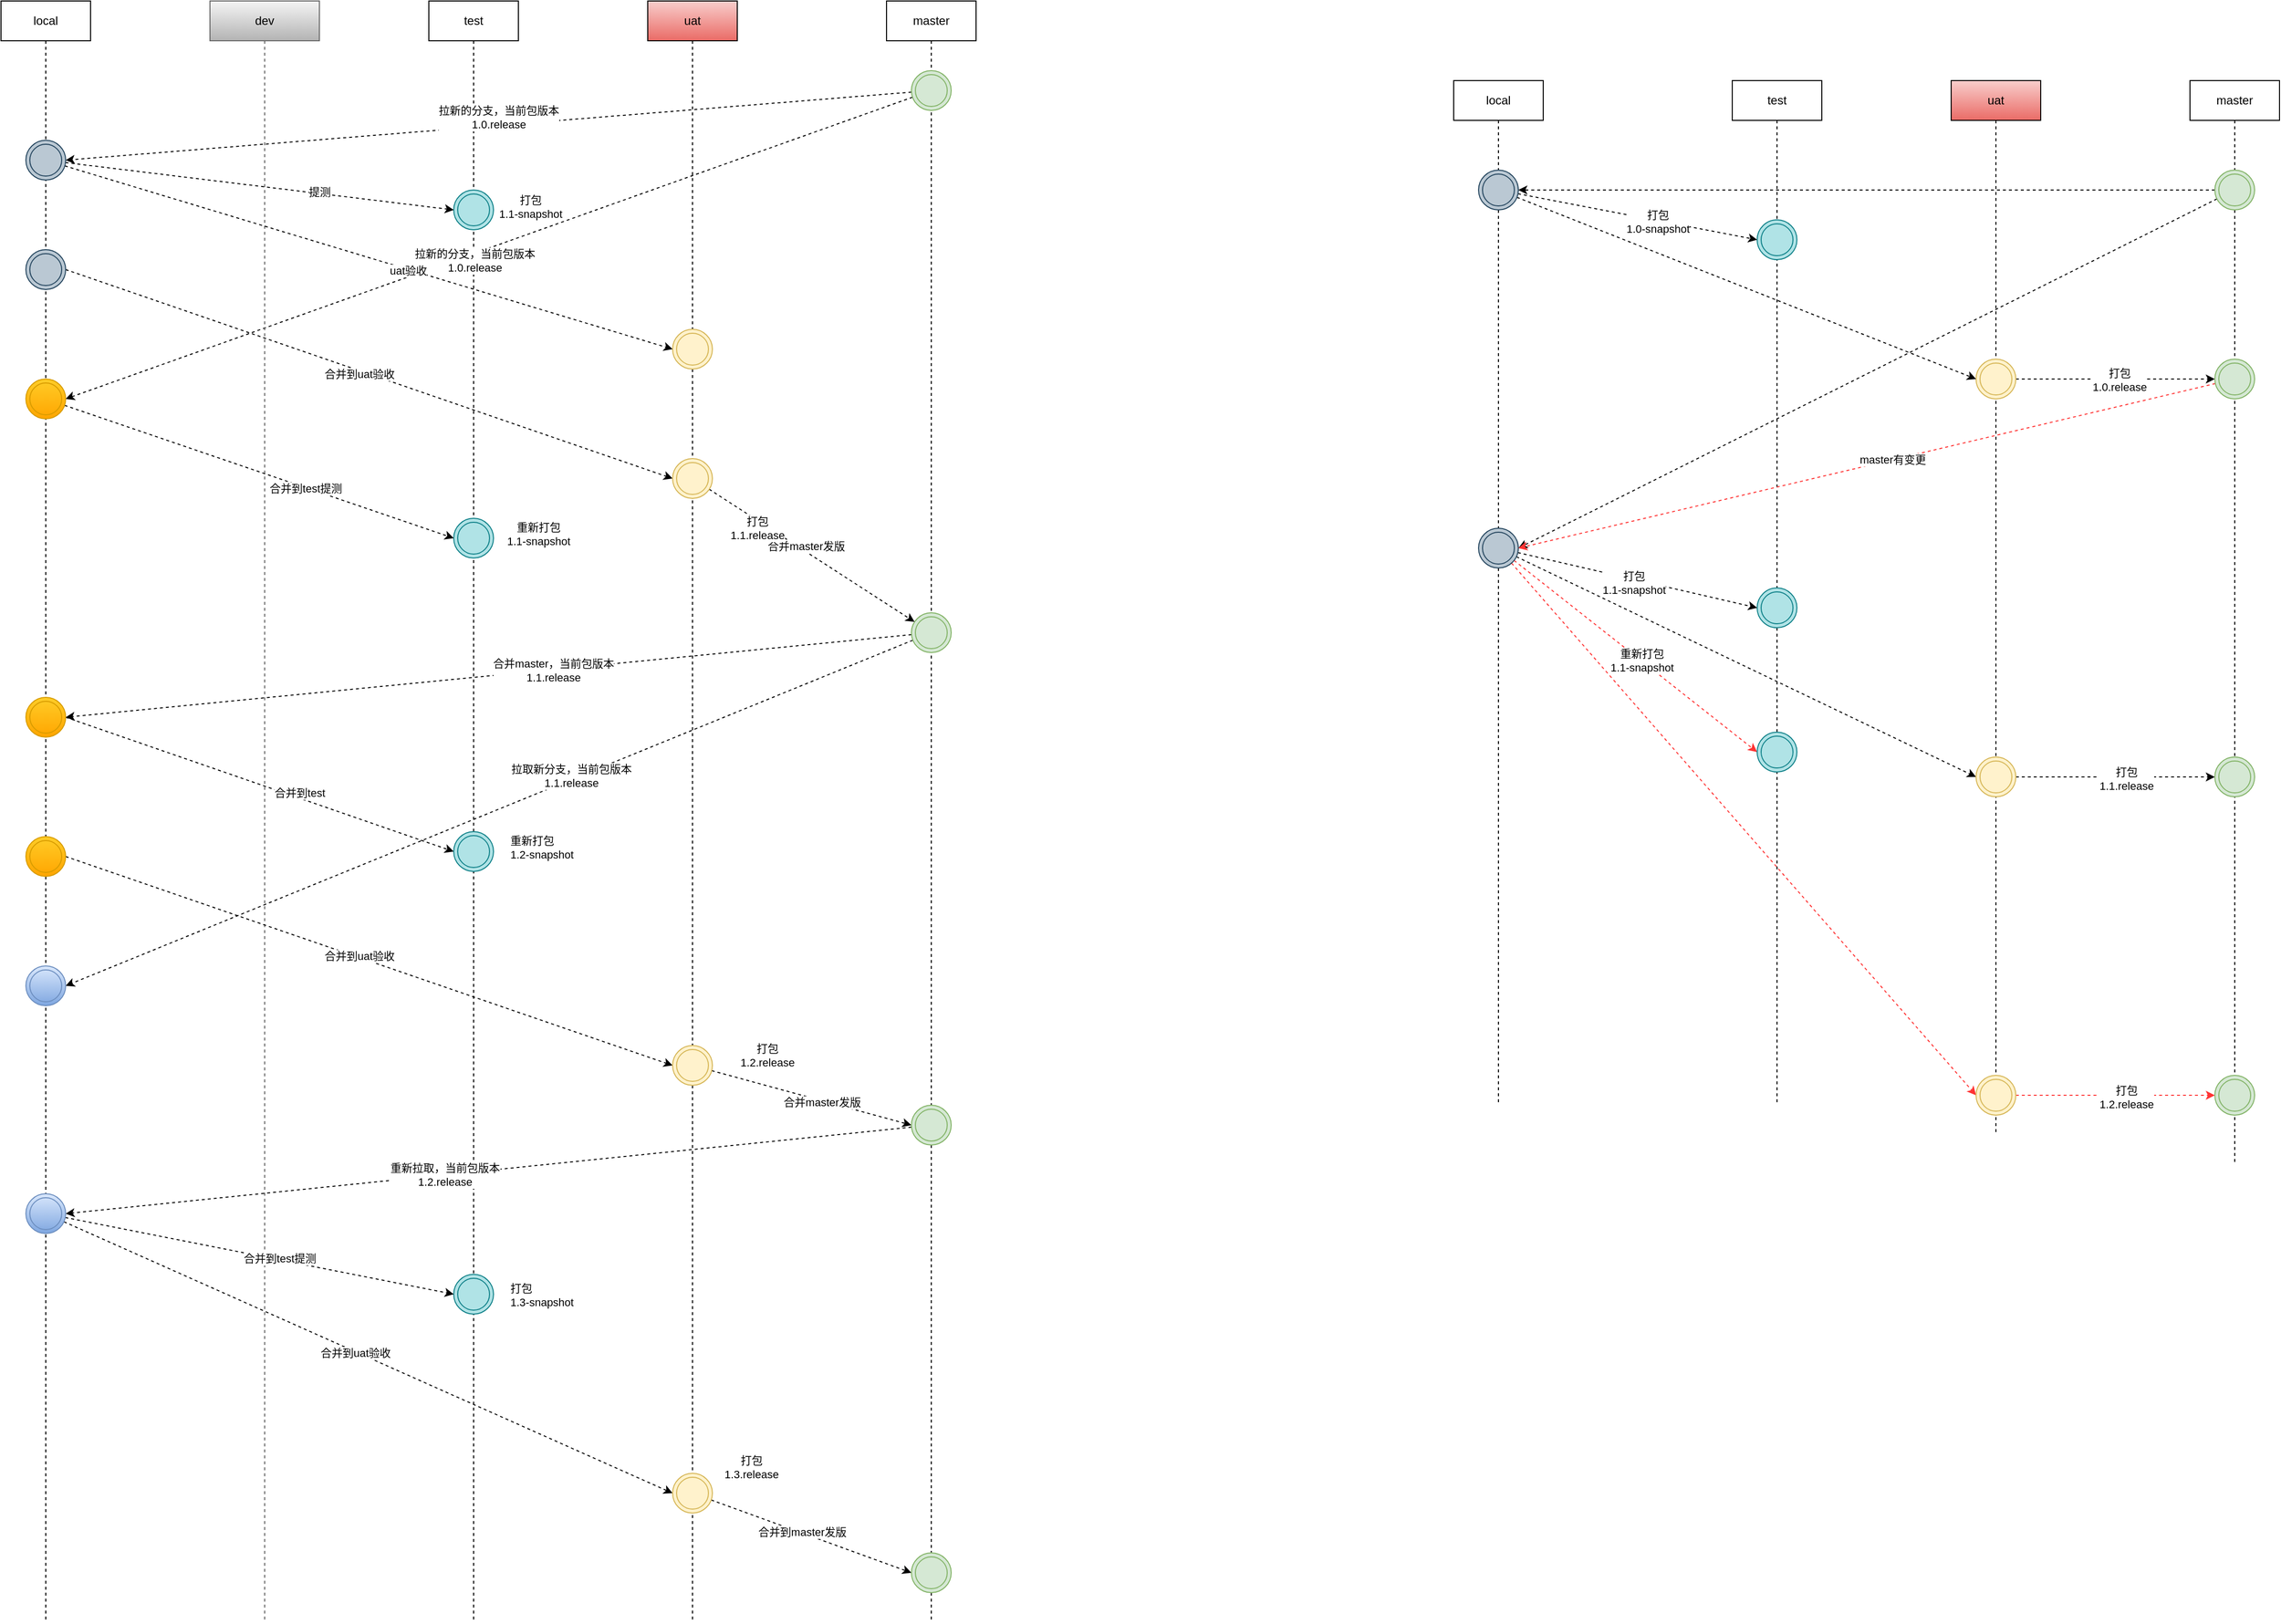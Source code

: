 <mxfile version="21.5.2" type="github">
  <diagram name="第 1 页" id="kWR0HwdJ2AVIR2OB0LP1">
    <mxGraphModel dx="2112" dy="1939" grid="1" gridSize="10" guides="1" tooltips="1" connect="1" arrows="1" fold="1" page="1" pageScale="1" pageWidth="827" pageHeight="1169" math="0" shadow="0">
      <root>
        <mxCell id="0" />
        <mxCell id="1" parent="0" />
        <mxCell id="gUCkD3Z5L_mQMOncsRFA-1" value="test" style="shape=umlLifeline;perimeter=lifelinePerimeter;whiteSpace=wrap;html=1;container=1;dropTarget=0;collapsible=0;recursiveResize=0;outlineConnect=0;portConstraint=eastwest;newEdgeStyle={&quot;edgeStyle&quot;:&quot;elbowEdgeStyle&quot;,&quot;elbow&quot;:&quot;vertical&quot;,&quot;curved&quot;:0,&quot;rounded&quot;:0};" vertex="1" parent="1">
          <mxGeometry x="50" y="-70" width="90" height="1630" as="geometry" />
        </mxCell>
        <mxCell id="gUCkD3Z5L_mQMOncsRFA-2" value="uat" style="shape=umlLifeline;perimeter=lifelinePerimeter;whiteSpace=wrap;html=1;container=1;dropTarget=0;collapsible=0;recursiveResize=0;outlineConnect=0;portConstraint=eastwest;newEdgeStyle={&quot;edgeStyle&quot;:&quot;elbowEdgeStyle&quot;,&quot;elbow&quot;:&quot;vertical&quot;,&quot;curved&quot;:0,&quot;rounded&quot;:0};fillColor=#f8cecc;gradientColor=#ea6b66;strokeColor=#000000;" vertex="1" parent="1">
          <mxGeometry x="270" y="-70" width="90" height="1630" as="geometry" />
        </mxCell>
        <mxCell id="gUCkD3Z5L_mQMOncsRFA-3" value="master" style="shape=umlLifeline;perimeter=lifelinePerimeter;whiteSpace=wrap;html=1;container=1;dropTarget=0;collapsible=0;recursiveResize=0;outlineConnect=0;portConstraint=eastwest;newEdgeStyle={&quot;edgeStyle&quot;:&quot;elbowEdgeStyle&quot;,&quot;elbow&quot;:&quot;vertical&quot;,&quot;curved&quot;:0,&quot;rounded&quot;:0};" vertex="1" parent="1">
          <mxGeometry x="510" y="-70" width="90" height="1630" as="geometry" />
        </mxCell>
        <mxCell id="gUCkD3Z5L_mQMOncsRFA-4" value="" style="ellipse;shape=doubleEllipse;whiteSpace=wrap;html=1;aspect=fixed;fillColor=#b0e3e6;strokeColor=#0e8088;" vertex="1" parent="1">
          <mxGeometry x="75" y="120" width="40" height="40" as="geometry" />
        </mxCell>
        <mxCell id="gUCkD3Z5L_mQMOncsRFA-5" value="" style="ellipse;shape=doubleEllipse;whiteSpace=wrap;html=1;aspect=fixed;fillColor=#fff2cc;strokeColor=#d6b656;" vertex="1" parent="1">
          <mxGeometry x="295" y="260" width="40" height="40" as="geometry" />
        </mxCell>
        <mxCell id="gUCkD3Z5L_mQMOncsRFA-10" style="rounded=0;orthogonalLoop=1;jettySize=auto;html=1;entryX=1;entryY=0.5;entryDx=0;entryDy=0;dashed=1;" edge="1" parent="1" source="gUCkD3Z5L_mQMOncsRFA-6" target="gUCkD3Z5L_mQMOncsRFA-20">
          <mxGeometry relative="1" as="geometry">
            <mxPoint x="-110" y="110" as="targetPoint" />
          </mxGeometry>
        </mxCell>
        <mxCell id="gUCkD3Z5L_mQMOncsRFA-136" value="拉新的分支，当前包版本&lt;br&gt;1.0.release" style="edgeLabel;html=1;align=center;verticalAlign=middle;resizable=0;points=[];" vertex="1" connectable="0" parent="gUCkD3Z5L_mQMOncsRFA-10">
          <mxGeometry x="-0.135" y="2" relative="1" as="geometry">
            <mxPoint x="-48" y="-6" as="offset" />
          </mxGeometry>
        </mxCell>
        <mxCell id="gUCkD3Z5L_mQMOncsRFA-12" style="rounded=0;orthogonalLoop=1;jettySize=auto;html=1;entryX=1;entryY=0.5;entryDx=0;entryDy=0;dashed=1;" edge="1" parent="1" source="gUCkD3Z5L_mQMOncsRFA-6" target="gUCkD3Z5L_mQMOncsRFA-21">
          <mxGeometry relative="1" as="geometry">
            <mxPoint x="-110" y="280" as="targetPoint" />
          </mxGeometry>
        </mxCell>
        <mxCell id="gUCkD3Z5L_mQMOncsRFA-150" value="拉新的分支，当前包版本&lt;br style=&quot;border-color: var(--border-color);&quot;&gt;1.0.release" style="edgeLabel;html=1;align=center;verticalAlign=middle;resizable=0;points=[];" vertex="1" connectable="0" parent="gUCkD3Z5L_mQMOncsRFA-12">
          <mxGeometry x="0.102" y="1" relative="1" as="geometry">
            <mxPoint x="28" y="-4" as="offset" />
          </mxGeometry>
        </mxCell>
        <mxCell id="gUCkD3Z5L_mQMOncsRFA-6" value="" style="ellipse;shape=doubleEllipse;whiteSpace=wrap;html=1;aspect=fixed;fillColor=#d5e8d4;strokeColor=#82b366;" vertex="1" parent="1">
          <mxGeometry x="535" width="40" height="40" as="geometry" />
        </mxCell>
        <mxCell id="gUCkD3Z5L_mQMOncsRFA-8" value="dev" style="shape=umlLifeline;perimeter=lifelinePerimeter;whiteSpace=wrap;html=1;container=1;dropTarget=0;collapsible=0;recursiveResize=0;outlineConnect=0;portConstraint=eastwest;newEdgeStyle={&quot;edgeStyle&quot;:&quot;elbowEdgeStyle&quot;,&quot;elbow&quot;:&quot;vertical&quot;,&quot;curved&quot;:0,&quot;rounded&quot;:0};fillColor=#f5f5f5;gradientColor=#b3b3b3;strokeColor=#666666;" vertex="1" parent="1">
          <mxGeometry x="-170" y="-70" width="110" height="1630" as="geometry" />
        </mxCell>
        <mxCell id="gUCkD3Z5L_mQMOncsRFA-14" value="" style="ellipse;shape=doubleEllipse;whiteSpace=wrap;html=1;aspect=fixed;fillColor=#b0e3e6;strokeColor=#0e8088;" vertex="1" parent="1">
          <mxGeometry x="75" y="450" width="40" height="40" as="geometry" />
        </mxCell>
        <mxCell id="gUCkD3Z5L_mQMOncsRFA-19" value="local" style="shape=umlLifeline;perimeter=lifelinePerimeter;whiteSpace=wrap;html=1;container=1;dropTarget=0;collapsible=0;recursiveResize=0;outlineConnect=0;portConstraint=eastwest;newEdgeStyle={&quot;edgeStyle&quot;:&quot;elbowEdgeStyle&quot;,&quot;elbow&quot;:&quot;vertical&quot;,&quot;curved&quot;:0,&quot;rounded&quot;:0};" vertex="1" parent="1">
          <mxGeometry x="-380" y="-70" width="90" height="1630" as="geometry" />
        </mxCell>
        <mxCell id="gUCkD3Z5L_mQMOncsRFA-23" style="rounded=0;orthogonalLoop=1;jettySize=auto;html=1;dashed=1;entryX=0;entryY=0.5;entryDx=0;entryDy=0;" edge="1" parent="1" source="gUCkD3Z5L_mQMOncsRFA-20" target="gUCkD3Z5L_mQMOncsRFA-4">
          <mxGeometry relative="1" as="geometry">
            <mxPoint x="-148.927" y="173.537" as="targetPoint" />
          </mxGeometry>
        </mxCell>
        <mxCell id="gUCkD3Z5L_mQMOncsRFA-135" value="提测" style="edgeLabel;html=1;align=center;verticalAlign=middle;resizable=0;points=[];" vertex="1" connectable="0" parent="gUCkD3Z5L_mQMOncsRFA-23">
          <mxGeometry x="0.3" y="2" relative="1" as="geometry">
            <mxPoint x="1" as="offset" />
          </mxGeometry>
        </mxCell>
        <mxCell id="gUCkD3Z5L_mQMOncsRFA-30" style="rounded=0;orthogonalLoop=1;jettySize=auto;html=1;entryX=0;entryY=0.5;entryDx=0;entryDy=0;dashed=1;" edge="1" parent="1" source="gUCkD3Z5L_mQMOncsRFA-20" target="gUCkD3Z5L_mQMOncsRFA-5">
          <mxGeometry relative="1" as="geometry" />
        </mxCell>
        <mxCell id="gUCkD3Z5L_mQMOncsRFA-134" value="uat验收" style="edgeLabel;html=1;align=center;verticalAlign=middle;resizable=0;points=[];" vertex="1" connectable="0" parent="gUCkD3Z5L_mQMOncsRFA-30">
          <mxGeometry x="0.13" y="-1" relative="1" as="geometry">
            <mxPoint as="offset" />
          </mxGeometry>
        </mxCell>
        <mxCell id="gUCkD3Z5L_mQMOncsRFA-114" style="rounded=0;orthogonalLoop=1;jettySize=auto;html=1;entryX=0;entryY=0.5;entryDx=0;entryDy=0;dashed=1;exitX=1;exitY=0.5;exitDx=0;exitDy=0;" edge="1" parent="1" source="gUCkD3Z5L_mQMOncsRFA-133" target="gUCkD3Z5L_mQMOncsRFA-113">
          <mxGeometry relative="1" as="geometry" />
        </mxCell>
        <mxCell id="gUCkD3Z5L_mQMOncsRFA-117" value="合并到uat验收" style="edgeLabel;html=1;align=center;verticalAlign=middle;resizable=0;points=[];" vertex="1" connectable="0" parent="gUCkD3Z5L_mQMOncsRFA-114">
          <mxGeometry x="-0.222" y="-1" relative="1" as="geometry">
            <mxPoint x="58" y="22" as="offset" />
          </mxGeometry>
        </mxCell>
        <mxCell id="gUCkD3Z5L_mQMOncsRFA-20" value="" style="ellipse;shape=doubleEllipse;whiteSpace=wrap;html=1;aspect=fixed;fillColor=#bac8d3;strokeColor=#23445d;" vertex="1" parent="1">
          <mxGeometry x="-355" y="70" width="40" height="40" as="geometry" />
        </mxCell>
        <mxCell id="gUCkD3Z5L_mQMOncsRFA-25" style="rounded=0;orthogonalLoop=1;jettySize=auto;html=1;entryX=0;entryY=0.5;entryDx=0;entryDy=0;dashed=1;" edge="1" parent="1" source="gUCkD3Z5L_mQMOncsRFA-21" target="gUCkD3Z5L_mQMOncsRFA-14">
          <mxGeometry relative="1" as="geometry">
            <mxPoint x="-150" y="685" as="targetPoint" />
          </mxGeometry>
        </mxCell>
        <mxCell id="gUCkD3Z5L_mQMOncsRFA-138" value="合并到test提测" style="edgeLabel;html=1;align=center;verticalAlign=middle;resizable=0;points=[];" vertex="1" connectable="0" parent="gUCkD3Z5L_mQMOncsRFA-25">
          <mxGeometry x="0.236" y="-1" relative="1" as="geometry">
            <mxPoint as="offset" />
          </mxGeometry>
        </mxCell>
        <mxCell id="gUCkD3Z5L_mQMOncsRFA-36" style="rounded=0;orthogonalLoop=1;jettySize=auto;html=1;entryX=0;entryY=0.5;entryDx=0;entryDy=0;dashed=1;exitX=1;exitY=0.5;exitDx=0;exitDy=0;strokeColor=#000000;" edge="1" parent="1" source="gUCkD3Z5L_mQMOncsRFA-140" target="gUCkD3Z5L_mQMOncsRFA-35">
          <mxGeometry relative="1" as="geometry" />
        </mxCell>
        <mxCell id="gUCkD3Z5L_mQMOncsRFA-131" value="合并到uat验收" style="edgeLabel;html=1;align=center;verticalAlign=middle;resizable=0;points=[];" vertex="1" connectable="0" parent="gUCkD3Z5L_mQMOncsRFA-36">
          <mxGeometry x="0.0" y="-4" relative="1" as="geometry">
            <mxPoint x="-9" y="-9" as="offset" />
          </mxGeometry>
        </mxCell>
        <mxCell id="gUCkD3Z5L_mQMOncsRFA-124" style="rounded=0;orthogonalLoop=1;jettySize=auto;html=1;entryX=0;entryY=0.5;entryDx=0;entryDy=0;dashed=1;strokeColor=#000000;exitX=1;exitY=0.5;exitDx=0;exitDy=0;" edge="1" parent="1" source="gUCkD3Z5L_mQMOncsRFA-132" target="gUCkD3Z5L_mQMOncsRFA-123">
          <mxGeometry relative="1" as="geometry" />
        </mxCell>
        <mxCell id="gUCkD3Z5L_mQMOncsRFA-139" value="合并到test" style="edgeLabel;html=1;align=center;verticalAlign=middle;resizable=0;points=[];" vertex="1" connectable="0" parent="gUCkD3Z5L_mQMOncsRFA-124">
          <mxGeometry x="0.245" y="-1" relative="1" as="geometry">
            <mxPoint x="-8" y="-9" as="offset" />
          </mxGeometry>
        </mxCell>
        <mxCell id="gUCkD3Z5L_mQMOncsRFA-21" value="" style="ellipse;shape=doubleEllipse;whiteSpace=wrap;html=1;aspect=fixed;fillColor=#ffcd28;strokeColor=#d79b00;gradientColor=#ffa500;" vertex="1" parent="1">
          <mxGeometry x="-355" y="310" width="40" height="40" as="geometry" />
        </mxCell>
        <mxCell id="gUCkD3Z5L_mQMOncsRFA-120" style="rounded=0;orthogonalLoop=1;jettySize=auto;html=1;entryX=1;entryY=0.5;entryDx=0;entryDy=0;dashed=1;" edge="1" parent="1" source="gUCkD3Z5L_mQMOncsRFA-32" target="gUCkD3Z5L_mQMOncsRFA-119">
          <mxGeometry relative="1" as="geometry" />
        </mxCell>
        <mxCell id="gUCkD3Z5L_mQMOncsRFA-141" value="拉取新分支，当前包版本&lt;br style=&quot;border-color: var(--border-color);&quot;&gt;1.1.release" style="edgeLabel;html=1;align=center;verticalAlign=middle;resizable=0;points=[];" vertex="1" connectable="0" parent="gUCkD3Z5L_mQMOncsRFA-120">
          <mxGeometry x="-0.195" y="-3" relative="1" as="geometry">
            <mxPoint y="-1" as="offset" />
          </mxGeometry>
        </mxCell>
        <mxCell id="gUCkD3Z5L_mQMOncsRFA-122" style="rounded=0;orthogonalLoop=1;jettySize=auto;html=1;entryX=1;entryY=0.5;entryDx=0;entryDy=0;dashed=1;strokeColor=#000000;" edge="1" parent="1" source="gUCkD3Z5L_mQMOncsRFA-32" target="gUCkD3Z5L_mQMOncsRFA-132">
          <mxGeometry relative="1" as="geometry" />
        </mxCell>
        <mxCell id="gUCkD3Z5L_mQMOncsRFA-137" value="合并master，当前包版本&lt;br&gt;1.1.release" style="edgeLabel;html=1;align=center;verticalAlign=middle;resizable=0;points=[];" vertex="1" connectable="0" parent="gUCkD3Z5L_mQMOncsRFA-122">
          <mxGeometry x="-0.152" y="1" relative="1" as="geometry">
            <mxPoint as="offset" />
          </mxGeometry>
        </mxCell>
        <mxCell id="gUCkD3Z5L_mQMOncsRFA-32" value="" style="ellipse;shape=doubleEllipse;whiteSpace=wrap;html=1;aspect=fixed;fillColor=#d5e8d4;strokeColor=#82b366;" vertex="1" parent="1">
          <mxGeometry x="535" y="545" width="40" height="40" as="geometry" />
        </mxCell>
        <mxCell id="gUCkD3Z5L_mQMOncsRFA-43" style="rounded=0;orthogonalLoop=1;jettySize=auto;html=1;entryX=0;entryY=0.5;entryDx=0;entryDy=0;dashed=1;" edge="1" parent="1" source="gUCkD3Z5L_mQMOncsRFA-35" target="gUCkD3Z5L_mQMOncsRFA-42">
          <mxGeometry relative="1" as="geometry" />
        </mxCell>
        <mxCell id="gUCkD3Z5L_mQMOncsRFA-44" value="合并master发版" style="edgeLabel;html=1;align=center;verticalAlign=middle;resizable=0;points=[];" vertex="1" connectable="0" parent="gUCkD3Z5L_mQMOncsRFA-43">
          <mxGeometry x="0.095" y="-2" relative="1" as="geometry">
            <mxPoint x="1" as="offset" />
          </mxGeometry>
        </mxCell>
        <mxCell id="gUCkD3Z5L_mQMOncsRFA-35" value="" style="ellipse;shape=doubleEllipse;whiteSpace=wrap;html=1;aspect=fixed;fillColor=#fff2cc;strokeColor=#d6b656;" vertex="1" parent="1">
          <mxGeometry x="295" y="980" width="40" height="40" as="geometry" />
        </mxCell>
        <mxCell id="gUCkD3Z5L_mQMOncsRFA-145" style="rounded=0;orthogonalLoop=1;jettySize=auto;html=1;entryX=1;entryY=0.5;entryDx=0;entryDy=0;dashed=1;" edge="1" parent="1" source="gUCkD3Z5L_mQMOncsRFA-42" target="gUCkD3Z5L_mQMOncsRFA-144">
          <mxGeometry relative="1" as="geometry" />
        </mxCell>
        <mxCell id="gUCkD3Z5L_mQMOncsRFA-146" value="重新拉取，当前包版本&lt;br&gt;1.2.release" style="edgeLabel;html=1;align=center;verticalAlign=middle;resizable=0;points=[];" vertex="1" connectable="0" parent="gUCkD3Z5L_mQMOncsRFA-145">
          <mxGeometry x="0.103" y="-1" relative="1" as="geometry">
            <mxPoint y="1" as="offset" />
          </mxGeometry>
        </mxCell>
        <mxCell id="gUCkD3Z5L_mQMOncsRFA-42" value="" style="ellipse;shape=doubleEllipse;whiteSpace=wrap;html=1;aspect=fixed;fillColor=#d5e8d4;strokeColor=#82b366;" vertex="1" parent="1">
          <mxGeometry x="535" y="1040" width="40" height="40" as="geometry" />
        </mxCell>
        <mxCell id="gUCkD3Z5L_mQMOncsRFA-49" value="test" style="shape=umlLifeline;perimeter=lifelinePerimeter;whiteSpace=wrap;html=1;container=1;dropTarget=0;collapsible=0;recursiveResize=0;outlineConnect=0;portConstraint=eastwest;newEdgeStyle={&quot;edgeStyle&quot;:&quot;elbowEdgeStyle&quot;,&quot;elbow&quot;:&quot;vertical&quot;,&quot;curved&quot;:0,&quot;rounded&quot;:0};" vertex="1" parent="1">
          <mxGeometry x="1360" y="10" width="90" height="1030" as="geometry" />
        </mxCell>
        <mxCell id="gUCkD3Z5L_mQMOncsRFA-50" value="uat" style="shape=umlLifeline;perimeter=lifelinePerimeter;whiteSpace=wrap;html=1;container=1;dropTarget=0;collapsible=0;recursiveResize=0;outlineConnect=0;portConstraint=eastwest;newEdgeStyle={&quot;edgeStyle&quot;:&quot;elbowEdgeStyle&quot;,&quot;elbow&quot;:&quot;vertical&quot;,&quot;curved&quot;:0,&quot;rounded&quot;:0};fillColor=#f8cecc;gradientColor=#ea6b66;strokeColor=#000000;" vertex="1" parent="1">
          <mxGeometry x="1580" y="10" width="90" height="1060" as="geometry" />
        </mxCell>
        <mxCell id="gUCkD3Z5L_mQMOncsRFA-51" value="master" style="shape=umlLifeline;perimeter=lifelinePerimeter;whiteSpace=wrap;html=1;container=1;dropTarget=0;collapsible=0;recursiveResize=0;outlineConnect=0;portConstraint=eastwest;newEdgeStyle={&quot;edgeStyle&quot;:&quot;elbowEdgeStyle&quot;,&quot;elbow&quot;:&quot;vertical&quot;,&quot;curved&quot;:0,&quot;rounded&quot;:0};" vertex="1" parent="1">
          <mxGeometry x="1820" y="10" width="90" height="1090" as="geometry" />
        </mxCell>
        <mxCell id="gUCkD3Z5L_mQMOncsRFA-52" value="" style="ellipse;shape=doubleEllipse;whiteSpace=wrap;html=1;aspect=fixed;fillColor=#b0e3e6;strokeColor=#0e8088;" vertex="1" parent="1">
          <mxGeometry x="1385" y="150" width="40" height="40" as="geometry" />
        </mxCell>
        <mxCell id="gUCkD3Z5L_mQMOncsRFA-53" style="rounded=0;orthogonalLoop=1;jettySize=auto;html=1;entryX=0;entryY=0.5;entryDx=0;entryDy=0;dashed=1;" edge="1" parent="1" source="gUCkD3Z5L_mQMOncsRFA-55" target="gUCkD3Z5L_mQMOncsRFA-73">
          <mxGeometry relative="1" as="geometry" />
        </mxCell>
        <mxCell id="gUCkD3Z5L_mQMOncsRFA-54" value="打包&lt;br&gt;1.0.release" style="edgeLabel;html=1;align=center;verticalAlign=middle;resizable=0;points=[];" vertex="1" connectable="0" parent="gUCkD3Z5L_mQMOncsRFA-53">
          <mxGeometry x="0.034" y="-1" relative="1" as="geometry">
            <mxPoint as="offset" />
          </mxGeometry>
        </mxCell>
        <mxCell id="gUCkD3Z5L_mQMOncsRFA-55" value="" style="ellipse;shape=doubleEllipse;whiteSpace=wrap;html=1;aspect=fixed;fillColor=#fff2cc;strokeColor=#d6b656;" vertex="1" parent="1">
          <mxGeometry x="1605" y="290" width="40" height="40" as="geometry" />
        </mxCell>
        <mxCell id="gUCkD3Z5L_mQMOncsRFA-56" style="rounded=0;orthogonalLoop=1;jettySize=auto;html=1;entryX=1;entryY=0.5;entryDx=0;entryDy=0;dashed=1;" edge="1" parent="1" source="gUCkD3Z5L_mQMOncsRFA-58" target="gUCkD3Z5L_mQMOncsRFA-65">
          <mxGeometry relative="1" as="geometry">
            <mxPoint x="1200" y="120" as="targetPoint" />
          </mxGeometry>
        </mxCell>
        <mxCell id="gUCkD3Z5L_mQMOncsRFA-57" style="rounded=0;orthogonalLoop=1;jettySize=auto;html=1;entryX=1;entryY=0.5;entryDx=0;entryDy=0;dashed=1;" edge="1" parent="1" source="gUCkD3Z5L_mQMOncsRFA-58" target="gUCkD3Z5L_mQMOncsRFA-70">
          <mxGeometry relative="1" as="geometry">
            <mxPoint x="1200" y="290" as="targetPoint" />
          </mxGeometry>
        </mxCell>
        <mxCell id="gUCkD3Z5L_mQMOncsRFA-58" value="" style="ellipse;shape=doubleEllipse;whiteSpace=wrap;html=1;aspect=fixed;fillColor=#d5e8d4;strokeColor=#82b366;" vertex="1" parent="1">
          <mxGeometry x="1845" y="100" width="40" height="40" as="geometry" />
        </mxCell>
        <mxCell id="gUCkD3Z5L_mQMOncsRFA-60" value="" style="ellipse;shape=doubleEllipse;whiteSpace=wrap;html=1;aspect=fixed;fillColor=#b0e3e6;strokeColor=#0e8088;" vertex="1" parent="1">
          <mxGeometry x="1385" y="520" width="40" height="40" as="geometry" />
        </mxCell>
        <mxCell id="gUCkD3Z5L_mQMOncsRFA-61" value="local" style="shape=umlLifeline;perimeter=lifelinePerimeter;whiteSpace=wrap;html=1;container=1;dropTarget=0;collapsible=0;recursiveResize=0;outlineConnect=0;portConstraint=eastwest;newEdgeStyle={&quot;edgeStyle&quot;:&quot;elbowEdgeStyle&quot;,&quot;elbow&quot;:&quot;vertical&quot;,&quot;curved&quot;:0,&quot;rounded&quot;:0};" vertex="1" parent="1">
          <mxGeometry x="1080" y="10" width="90" height="1030" as="geometry" />
        </mxCell>
        <mxCell id="gUCkD3Z5L_mQMOncsRFA-62" style="rounded=0;orthogonalLoop=1;jettySize=auto;html=1;dashed=1;entryX=0;entryY=0.5;entryDx=0;entryDy=0;" edge="1" parent="1" source="gUCkD3Z5L_mQMOncsRFA-65" target="gUCkD3Z5L_mQMOncsRFA-52">
          <mxGeometry relative="1" as="geometry">
            <mxPoint x="1161.073" y="183.537" as="targetPoint" />
          </mxGeometry>
        </mxCell>
        <mxCell id="gUCkD3Z5L_mQMOncsRFA-63" value="打包&lt;br style=&quot;border-color: var(--border-color);&quot;&gt;1.0-snapshot" style="edgeLabel;html=1;align=center;verticalAlign=middle;resizable=0;points=[];" vertex="1" connectable="0" parent="gUCkD3Z5L_mQMOncsRFA-62">
          <mxGeometry x="0.166" y="-1" relative="1" as="geometry">
            <mxPoint as="offset" />
          </mxGeometry>
        </mxCell>
        <mxCell id="gUCkD3Z5L_mQMOncsRFA-64" style="rounded=0;orthogonalLoop=1;jettySize=auto;html=1;entryX=0;entryY=0.5;entryDx=0;entryDy=0;dashed=1;" edge="1" parent="1" source="gUCkD3Z5L_mQMOncsRFA-65" target="gUCkD3Z5L_mQMOncsRFA-55">
          <mxGeometry relative="1" as="geometry" />
        </mxCell>
        <mxCell id="gUCkD3Z5L_mQMOncsRFA-65" value="" style="ellipse;shape=doubleEllipse;whiteSpace=wrap;html=1;aspect=fixed;fillColor=#bac8d3;strokeColor=#23445d;" vertex="1" parent="1">
          <mxGeometry x="1105" y="100" width="40" height="40" as="geometry" />
        </mxCell>
        <mxCell id="gUCkD3Z5L_mQMOncsRFA-66" style="rounded=0;orthogonalLoop=1;jettySize=auto;html=1;entryX=0;entryY=0.5;entryDx=0;entryDy=0;dashed=1;" edge="1" parent="1" source="gUCkD3Z5L_mQMOncsRFA-70" target="gUCkD3Z5L_mQMOncsRFA-60">
          <mxGeometry relative="1" as="geometry">
            <mxPoint x="1160" y="570" as="targetPoint" />
          </mxGeometry>
        </mxCell>
        <mxCell id="gUCkD3Z5L_mQMOncsRFA-67" value="打包&lt;br&gt;1.1-snapshot" style="edgeLabel;html=1;align=center;verticalAlign=middle;resizable=0;points=[];" vertex="1" connectable="0" parent="gUCkD3Z5L_mQMOncsRFA-66">
          <mxGeometry x="0.059" y="-1" relative="1" as="geometry">
            <mxPoint x="-11" as="offset" />
          </mxGeometry>
        </mxCell>
        <mxCell id="gUCkD3Z5L_mQMOncsRFA-68" style="rounded=0;orthogonalLoop=1;jettySize=auto;html=1;entryX=0;entryY=0.5;entryDx=0;entryDy=0;dashed=1;" edge="1" parent="1" source="gUCkD3Z5L_mQMOncsRFA-70" target="gUCkD3Z5L_mQMOncsRFA-76">
          <mxGeometry relative="1" as="geometry" />
        </mxCell>
        <mxCell id="gUCkD3Z5L_mQMOncsRFA-69" style="rounded=0;orthogonalLoop=1;jettySize=auto;html=1;entryX=0;entryY=0.5;entryDx=0;entryDy=0;strokeColor=#FF3333;dashed=1;" edge="1" parent="1" source="gUCkD3Z5L_mQMOncsRFA-70" target="gUCkD3Z5L_mQMOncsRFA-78">
          <mxGeometry relative="1" as="geometry" />
        </mxCell>
        <mxCell id="gUCkD3Z5L_mQMOncsRFA-82" value="重新打包&lt;br style=&quot;border-color: var(--border-color);&quot;&gt;1.1-snapshot" style="edgeLabel;html=1;align=center;verticalAlign=middle;resizable=0;points=[];" vertex="1" connectable="0" parent="gUCkD3Z5L_mQMOncsRFA-69">
          <mxGeometry x="0.044" relative="1" as="geometry">
            <mxPoint as="offset" />
          </mxGeometry>
        </mxCell>
        <mxCell id="gUCkD3Z5L_mQMOncsRFA-86" style="rounded=0;orthogonalLoop=1;jettySize=auto;html=1;entryX=0;entryY=0.5;entryDx=0;entryDy=0;dashed=1;strokeColor=#FF3333;" edge="1" parent="1" source="gUCkD3Z5L_mQMOncsRFA-70" target="gUCkD3Z5L_mQMOncsRFA-85">
          <mxGeometry relative="1" as="geometry" />
        </mxCell>
        <mxCell id="gUCkD3Z5L_mQMOncsRFA-70" value="" style="ellipse;shape=doubleEllipse;whiteSpace=wrap;html=1;aspect=fixed;fillColor=#bac8d3;strokeColor=#23445d;" vertex="1" parent="1">
          <mxGeometry x="1105" y="460" width="40" height="40" as="geometry" />
        </mxCell>
        <mxCell id="gUCkD3Z5L_mQMOncsRFA-71" style="rounded=0;orthogonalLoop=1;jettySize=auto;html=1;entryX=1;entryY=0.5;entryDx=0;entryDy=0;dashed=1;fillColor=#f8cecc;gradientColor=#ea6b66;strokeColor=#FF3333;strokeWidth=1;" edge="1" parent="1" source="gUCkD3Z5L_mQMOncsRFA-73" target="gUCkD3Z5L_mQMOncsRFA-70">
          <mxGeometry relative="1" as="geometry" />
        </mxCell>
        <mxCell id="gUCkD3Z5L_mQMOncsRFA-72" value="master有变更" style="edgeLabel;html=1;align=center;verticalAlign=middle;resizable=0;points=[];" vertex="1" connectable="0" parent="gUCkD3Z5L_mQMOncsRFA-71">
          <mxGeometry x="-0.074" relative="1" as="geometry">
            <mxPoint as="offset" />
          </mxGeometry>
        </mxCell>
        <mxCell id="gUCkD3Z5L_mQMOncsRFA-73" value="" style="ellipse;shape=doubleEllipse;whiteSpace=wrap;html=1;aspect=fixed;fillColor=#d5e8d4;strokeColor=#82b366;" vertex="1" parent="1">
          <mxGeometry x="1845" y="290" width="40" height="40" as="geometry" />
        </mxCell>
        <mxCell id="gUCkD3Z5L_mQMOncsRFA-74" style="rounded=0;orthogonalLoop=1;jettySize=auto;html=1;entryX=0;entryY=0.5;entryDx=0;entryDy=0;dashed=1;" edge="1" parent="1" source="gUCkD3Z5L_mQMOncsRFA-76" target="gUCkD3Z5L_mQMOncsRFA-77">
          <mxGeometry relative="1" as="geometry" />
        </mxCell>
        <mxCell id="gUCkD3Z5L_mQMOncsRFA-75" value="打包&lt;br style=&quot;border-color: var(--border-color);&quot;&gt;1.1.release" style="edgeLabel;html=1;align=center;verticalAlign=middle;resizable=0;points=[];" vertex="1" connectable="0" parent="gUCkD3Z5L_mQMOncsRFA-74">
          <mxGeometry x="0.095" y="-2" relative="1" as="geometry">
            <mxPoint x="1" as="offset" />
          </mxGeometry>
        </mxCell>
        <mxCell id="gUCkD3Z5L_mQMOncsRFA-76" value="" style="ellipse;shape=doubleEllipse;whiteSpace=wrap;html=1;aspect=fixed;fillColor=#fff2cc;strokeColor=#d6b656;" vertex="1" parent="1">
          <mxGeometry x="1605" y="690" width="40" height="40" as="geometry" />
        </mxCell>
        <mxCell id="gUCkD3Z5L_mQMOncsRFA-77" value="" style="ellipse;shape=doubleEllipse;whiteSpace=wrap;html=1;aspect=fixed;fillColor=#d5e8d4;strokeColor=#82b366;" vertex="1" parent="1">
          <mxGeometry x="1845" y="690" width="40" height="40" as="geometry" />
        </mxCell>
        <mxCell id="gUCkD3Z5L_mQMOncsRFA-78" value="" style="ellipse;shape=doubleEllipse;whiteSpace=wrap;html=1;aspect=fixed;fillColor=#b0e3e6;strokeColor=#0e8088;" vertex="1" parent="1">
          <mxGeometry x="1385" y="665" width="40" height="40" as="geometry" />
        </mxCell>
        <mxCell id="gUCkD3Z5L_mQMOncsRFA-88" style="rounded=0;orthogonalLoop=1;jettySize=auto;html=1;strokeColor=#FF3333;dashed=1;" edge="1" parent="1" source="gUCkD3Z5L_mQMOncsRFA-85" target="gUCkD3Z5L_mQMOncsRFA-87">
          <mxGeometry relative="1" as="geometry" />
        </mxCell>
        <mxCell id="gUCkD3Z5L_mQMOncsRFA-89" value="打包&lt;br style=&quot;border-color: var(--border-color);&quot;&gt;1.2.release" style="edgeLabel;html=1;align=center;verticalAlign=middle;resizable=0;points=[];" vertex="1" connectable="0" parent="gUCkD3Z5L_mQMOncsRFA-88">
          <mxGeometry x="0.11" y="-2" relative="1" as="geometry">
            <mxPoint as="offset" />
          </mxGeometry>
        </mxCell>
        <mxCell id="gUCkD3Z5L_mQMOncsRFA-85" value="" style="ellipse;shape=doubleEllipse;whiteSpace=wrap;html=1;aspect=fixed;fillColor=#fff2cc;strokeColor=#d6b656;" vertex="1" parent="1">
          <mxGeometry x="1605" y="1010" width="40" height="40" as="geometry" />
        </mxCell>
        <mxCell id="gUCkD3Z5L_mQMOncsRFA-87" value="" style="ellipse;shape=doubleEllipse;whiteSpace=wrap;html=1;aspect=fixed;fillColor=#d5e8d4;strokeColor=#82b366;" vertex="1" parent="1">
          <mxGeometry x="1845" y="1010" width="40" height="40" as="geometry" />
        </mxCell>
        <mxCell id="gUCkD3Z5L_mQMOncsRFA-90" value="重新打包&lt;br style=&quot;border-color: var(--border-color);&quot;&gt;1.1-snapshot" style="edgeLabel;html=1;align=center;verticalAlign=middle;resizable=0;points=[];" vertex="1" connectable="0" parent="1">
          <mxGeometry x="170.004" y="460.002" as="geometry">
            <mxPoint x="-10" y="6" as="offset" />
          </mxGeometry>
        </mxCell>
        <mxCell id="gUCkD3Z5L_mQMOncsRFA-100" value="打包&lt;br&gt;1.1-snapshot" style="edgeLabel;html=1;align=center;verticalAlign=middle;resizable=0;points=[];" vertex="1" connectable="0" parent="1">
          <mxGeometry x="160.0" y="160.004" as="geometry">
            <mxPoint x="-8" y="-23" as="offset" />
          </mxGeometry>
        </mxCell>
        <mxCell id="gUCkD3Z5L_mQMOncsRFA-115" style="rounded=0;orthogonalLoop=1;jettySize=auto;html=1;dashed=1;" edge="1" parent="1" source="gUCkD3Z5L_mQMOncsRFA-113" target="gUCkD3Z5L_mQMOncsRFA-32">
          <mxGeometry relative="1" as="geometry" />
        </mxCell>
        <mxCell id="gUCkD3Z5L_mQMOncsRFA-116" value="合并master发版" style="edgeLabel;html=1;align=center;verticalAlign=middle;resizable=0;points=[];" vertex="1" connectable="0" parent="gUCkD3Z5L_mQMOncsRFA-115">
          <mxGeometry x="-0.087" y="5" relative="1" as="geometry">
            <mxPoint as="offset" />
          </mxGeometry>
        </mxCell>
        <mxCell id="gUCkD3Z5L_mQMOncsRFA-113" value="" style="ellipse;shape=doubleEllipse;whiteSpace=wrap;html=1;aspect=fixed;fillColor=#fff2cc;strokeColor=#d6b656;" vertex="1" parent="1">
          <mxGeometry x="295" y="390" width="40" height="40" as="geometry" />
        </mxCell>
        <mxCell id="gUCkD3Z5L_mQMOncsRFA-119" value="" style="ellipse;shape=doubleEllipse;whiteSpace=wrap;html=1;aspect=fixed;fillColor=#dae8fc;strokeColor=#6c8ebf;gradientColor=#7ea6e0;" vertex="1" parent="1">
          <mxGeometry x="-355" y="900" width="40" height="40" as="geometry" />
        </mxCell>
        <mxCell id="gUCkD3Z5L_mQMOncsRFA-123" value="" style="ellipse;shape=doubleEllipse;whiteSpace=wrap;html=1;aspect=fixed;fillColor=#b0e3e6;strokeColor=#0e8088;" vertex="1" parent="1">
          <mxGeometry x="75" y="765" width="40" height="40" as="geometry" />
        </mxCell>
        <mxCell id="gUCkD3Z5L_mQMOncsRFA-126" value="&lt;span style=&quot;color: rgb(0, 0, 0); font-family: Helvetica; font-size: 11px; font-style: normal; font-variant-ligatures: normal; font-variant-caps: normal; font-weight: 400; letter-spacing: normal; orphans: 2; text-align: center; text-indent: 0px; text-transform: none; widows: 2; word-spacing: 0px; -webkit-text-stroke-width: 0px; background-color: rgb(255, 255, 255); text-decoration-thickness: initial; text-decoration-style: initial; text-decoration-color: initial; float: none; display: inline !important;&quot;&gt;重新打包&lt;/span&gt;&lt;br style=&quot;border-color: var(--border-color); color: rgb(0, 0, 0); font-family: Helvetica; font-size: 11px; font-style: normal; font-variant-ligatures: normal; font-variant-caps: normal; font-weight: 400; letter-spacing: normal; orphans: 2; text-align: center; text-indent: 0px; text-transform: none; widows: 2; word-spacing: 0px; -webkit-text-stroke-width: 0px; text-decoration-thickness: initial; text-decoration-style: initial; text-decoration-color: initial;&quot;&gt;&lt;span style=&quot;color: rgb(0, 0, 0); font-family: Helvetica; font-size: 11px; font-style: normal; font-variant-ligatures: normal; font-variant-caps: normal; font-weight: 400; letter-spacing: normal; orphans: 2; text-align: center; text-indent: 0px; text-transform: none; widows: 2; word-spacing: 0px; -webkit-text-stroke-width: 0px; background-color: rgb(255, 255, 255); text-decoration-thickness: initial; text-decoration-style: initial; text-decoration-color: initial; float: none; display: inline !important;&quot;&gt;1.2-snapshot&lt;/span&gt;" style="text;whiteSpace=wrap;html=1;" vertex="1" parent="1">
          <mxGeometry x="130" y="760" width="100" height="50" as="geometry" />
        </mxCell>
        <mxCell id="gUCkD3Z5L_mQMOncsRFA-128" value="" style="ellipse;shape=doubleEllipse;whiteSpace=wrap;html=1;aspect=fixed;fillColor=#b0e3e6;strokeColor=#0e8088;" vertex="1" parent="1">
          <mxGeometry x="75" y="1210" width="40" height="40" as="geometry" />
        </mxCell>
        <mxCell id="gUCkD3Z5L_mQMOncsRFA-130" value="&lt;span style=&quot;color: rgb(0, 0, 0); font-family: Helvetica; font-size: 11px; font-style: normal; font-variant-ligatures: normal; font-variant-caps: normal; font-weight: 400; letter-spacing: normal; orphans: 2; text-align: center; text-indent: 0px; text-transform: none; widows: 2; word-spacing: 0px; -webkit-text-stroke-width: 0px; background-color: rgb(255, 255, 255); text-decoration-thickness: initial; text-decoration-style: initial; text-decoration-color: initial; float: none; display: inline !important;&quot;&gt;打包&lt;/span&gt;&lt;br style=&quot;border-color: var(--border-color); color: rgb(0, 0, 0); font-family: Helvetica; font-size: 11px; font-style: normal; font-variant-ligatures: normal; font-variant-caps: normal; font-weight: 400; letter-spacing: normal; orphans: 2; text-align: center; text-indent: 0px; text-transform: none; widows: 2; word-spacing: 0px; -webkit-text-stroke-width: 0px; text-decoration-thickness: initial; text-decoration-style: initial; text-decoration-color: initial;&quot;&gt;&lt;span style=&quot;color: rgb(0, 0, 0); font-family: Helvetica; font-size: 11px; font-style: normal; font-variant-ligatures: normal; font-variant-caps: normal; font-weight: 400; letter-spacing: normal; orphans: 2; text-align: center; text-indent: 0px; text-transform: none; widows: 2; word-spacing: 0px; -webkit-text-stroke-width: 0px; background-color: rgb(255, 255, 255); text-decoration-thickness: initial; text-decoration-style: initial; text-decoration-color: initial; float: none; display: inline !important;&quot;&gt;1.3-snapshot&lt;/span&gt;" style="text;whiteSpace=wrap;html=1;" vertex="1" parent="1">
          <mxGeometry x="130" y="1210" width="100" height="50" as="geometry" />
        </mxCell>
        <mxCell id="gUCkD3Z5L_mQMOncsRFA-132" value="" style="ellipse;shape=doubleEllipse;whiteSpace=wrap;html=1;aspect=fixed;fillColor=#ffcd28;strokeColor=#d79b00;gradientColor=#ffa500;" vertex="1" parent="1">
          <mxGeometry x="-355" y="630" width="40" height="40" as="geometry" />
        </mxCell>
        <mxCell id="gUCkD3Z5L_mQMOncsRFA-133" value="" style="ellipse;shape=doubleEllipse;whiteSpace=wrap;html=1;aspect=fixed;fillColor=#bac8d3;strokeColor=#23445d;" vertex="1" parent="1">
          <mxGeometry x="-355" y="180" width="40" height="40" as="geometry" />
        </mxCell>
        <mxCell id="gUCkD3Z5L_mQMOncsRFA-140" value="" style="ellipse;shape=doubleEllipse;whiteSpace=wrap;html=1;aspect=fixed;fillColor=#ffcd28;strokeColor=#d79b00;gradientColor=#ffa500;" vertex="1" parent="1">
          <mxGeometry x="-355" y="770" width="40" height="40" as="geometry" />
        </mxCell>
        <mxCell id="gUCkD3Z5L_mQMOncsRFA-142" value="打包&lt;br style=&quot;border-color: var(--border-color); background-color: rgb(251, 251, 251);&quot;&gt;1.1.release" style="edgeLabel;html=1;align=center;verticalAlign=middle;resizable=0;points=[];" vertex="1" connectable="0" parent="1">
          <mxGeometry x="380.0" y="460.001" as="geometry" />
        </mxCell>
        <mxCell id="gUCkD3Z5L_mQMOncsRFA-143" value="打包&lt;br&gt;1.2.release" style="edgeLabel;html=1;align=center;verticalAlign=middle;resizable=0;points=[];" vertex="1" connectable="0" parent="1">
          <mxGeometry x="389.996" y="989.999" as="geometry" />
        </mxCell>
        <mxCell id="gUCkD3Z5L_mQMOncsRFA-148" style="rounded=0;orthogonalLoop=1;jettySize=auto;html=1;entryX=0;entryY=0.5;entryDx=0;entryDy=0;dashed=1;" edge="1" parent="1" source="gUCkD3Z5L_mQMOncsRFA-144" target="gUCkD3Z5L_mQMOncsRFA-128">
          <mxGeometry relative="1" as="geometry" />
        </mxCell>
        <mxCell id="gUCkD3Z5L_mQMOncsRFA-149" value="合并到test提测" style="edgeLabel;html=1;align=center;verticalAlign=middle;resizable=0;points=[];" vertex="1" connectable="0" parent="gUCkD3Z5L_mQMOncsRFA-148">
          <mxGeometry x="0.102" y="1" relative="1" as="geometry">
            <mxPoint y="-1" as="offset" />
          </mxGeometry>
        </mxCell>
        <mxCell id="gUCkD3Z5L_mQMOncsRFA-156" style="rounded=0;orthogonalLoop=1;jettySize=auto;html=1;entryX=0;entryY=0.5;entryDx=0;entryDy=0;dashed=1;" edge="1" parent="1" source="gUCkD3Z5L_mQMOncsRFA-144" target="gUCkD3Z5L_mQMOncsRFA-155">
          <mxGeometry relative="1" as="geometry" />
        </mxCell>
        <mxCell id="gUCkD3Z5L_mQMOncsRFA-157" value="合并到uat验收" style="edgeLabel;html=1;align=center;verticalAlign=middle;resizable=0;points=[];" vertex="1" connectable="0" parent="gUCkD3Z5L_mQMOncsRFA-156">
          <mxGeometry x="-0.043" y="-1" relative="1" as="geometry">
            <mxPoint as="offset" />
          </mxGeometry>
        </mxCell>
        <mxCell id="gUCkD3Z5L_mQMOncsRFA-144" value="" style="ellipse;shape=doubleEllipse;whiteSpace=wrap;html=1;aspect=fixed;fillColor=#dae8fc;strokeColor=#6c8ebf;gradientColor=#7ea6e0;" vertex="1" parent="1">
          <mxGeometry x="-355" y="1129" width="40" height="40" as="geometry" />
        </mxCell>
        <mxCell id="gUCkD3Z5L_mQMOncsRFA-161" style="rounded=0;orthogonalLoop=1;jettySize=auto;html=1;entryX=0;entryY=0.5;entryDx=0;entryDy=0;dashed=1;" edge="1" parent="1" source="gUCkD3Z5L_mQMOncsRFA-155" target="gUCkD3Z5L_mQMOncsRFA-160">
          <mxGeometry relative="1" as="geometry" />
        </mxCell>
        <mxCell id="gUCkD3Z5L_mQMOncsRFA-162" value="合并到master发版" style="edgeLabel;html=1;align=center;verticalAlign=middle;resizable=0;points=[];" vertex="1" connectable="0" parent="gUCkD3Z5L_mQMOncsRFA-161">
          <mxGeometry x="-0.105" y="1" relative="1" as="geometry">
            <mxPoint as="offset" />
          </mxGeometry>
        </mxCell>
        <mxCell id="gUCkD3Z5L_mQMOncsRFA-155" value="" style="ellipse;shape=doubleEllipse;whiteSpace=wrap;html=1;aspect=fixed;fillColor=#fff2cc;strokeColor=#d6b656;" vertex="1" parent="1">
          <mxGeometry x="295" y="1410" width="40" height="40" as="geometry" />
        </mxCell>
        <mxCell id="gUCkD3Z5L_mQMOncsRFA-159" value="打包&lt;br&gt;1.3.release" style="edgeLabel;html=1;align=center;verticalAlign=middle;resizable=0;points=[];" vertex="1" connectable="0" parent="1">
          <mxGeometry x="369.996" y="1409.999" as="geometry">
            <mxPoint x="4" y="-6" as="offset" />
          </mxGeometry>
        </mxCell>
        <mxCell id="gUCkD3Z5L_mQMOncsRFA-160" value="" style="ellipse;shape=doubleEllipse;whiteSpace=wrap;html=1;aspect=fixed;fillColor=#d5e8d4;strokeColor=#82b366;" vertex="1" parent="1">
          <mxGeometry x="535" y="1490" width="40" height="40" as="geometry" />
        </mxCell>
      </root>
    </mxGraphModel>
  </diagram>
</mxfile>
